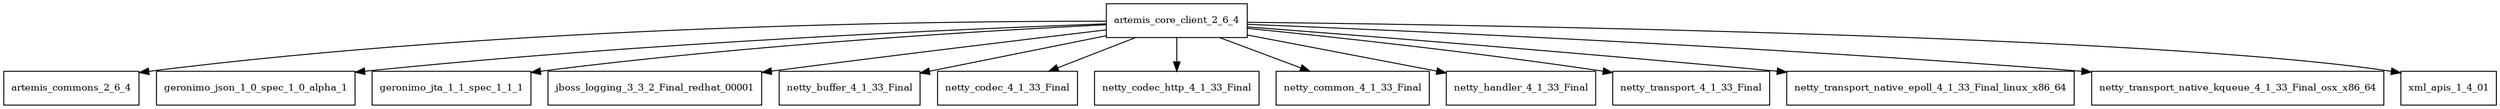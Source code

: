 digraph artemis_core_client_2_6_4_dependencies {
  node [shape = box, fontsize=10.0];
  artemis_core_client_2_6_4 -> artemis_commons_2_6_4;
  artemis_core_client_2_6_4 -> geronimo_json_1_0_spec_1_0_alpha_1;
  artemis_core_client_2_6_4 -> geronimo_jta_1_1_spec_1_1_1;
  artemis_core_client_2_6_4 -> jboss_logging_3_3_2_Final_redhat_00001;
  artemis_core_client_2_6_4 -> netty_buffer_4_1_33_Final;
  artemis_core_client_2_6_4 -> netty_codec_4_1_33_Final;
  artemis_core_client_2_6_4 -> netty_codec_http_4_1_33_Final;
  artemis_core_client_2_6_4 -> netty_common_4_1_33_Final;
  artemis_core_client_2_6_4 -> netty_handler_4_1_33_Final;
  artemis_core_client_2_6_4 -> netty_transport_4_1_33_Final;
  artemis_core_client_2_6_4 -> netty_transport_native_epoll_4_1_33_Final_linux_x86_64;
  artemis_core_client_2_6_4 -> netty_transport_native_kqueue_4_1_33_Final_osx_x86_64;
  artemis_core_client_2_6_4 -> xml_apis_1_4_01;
}

